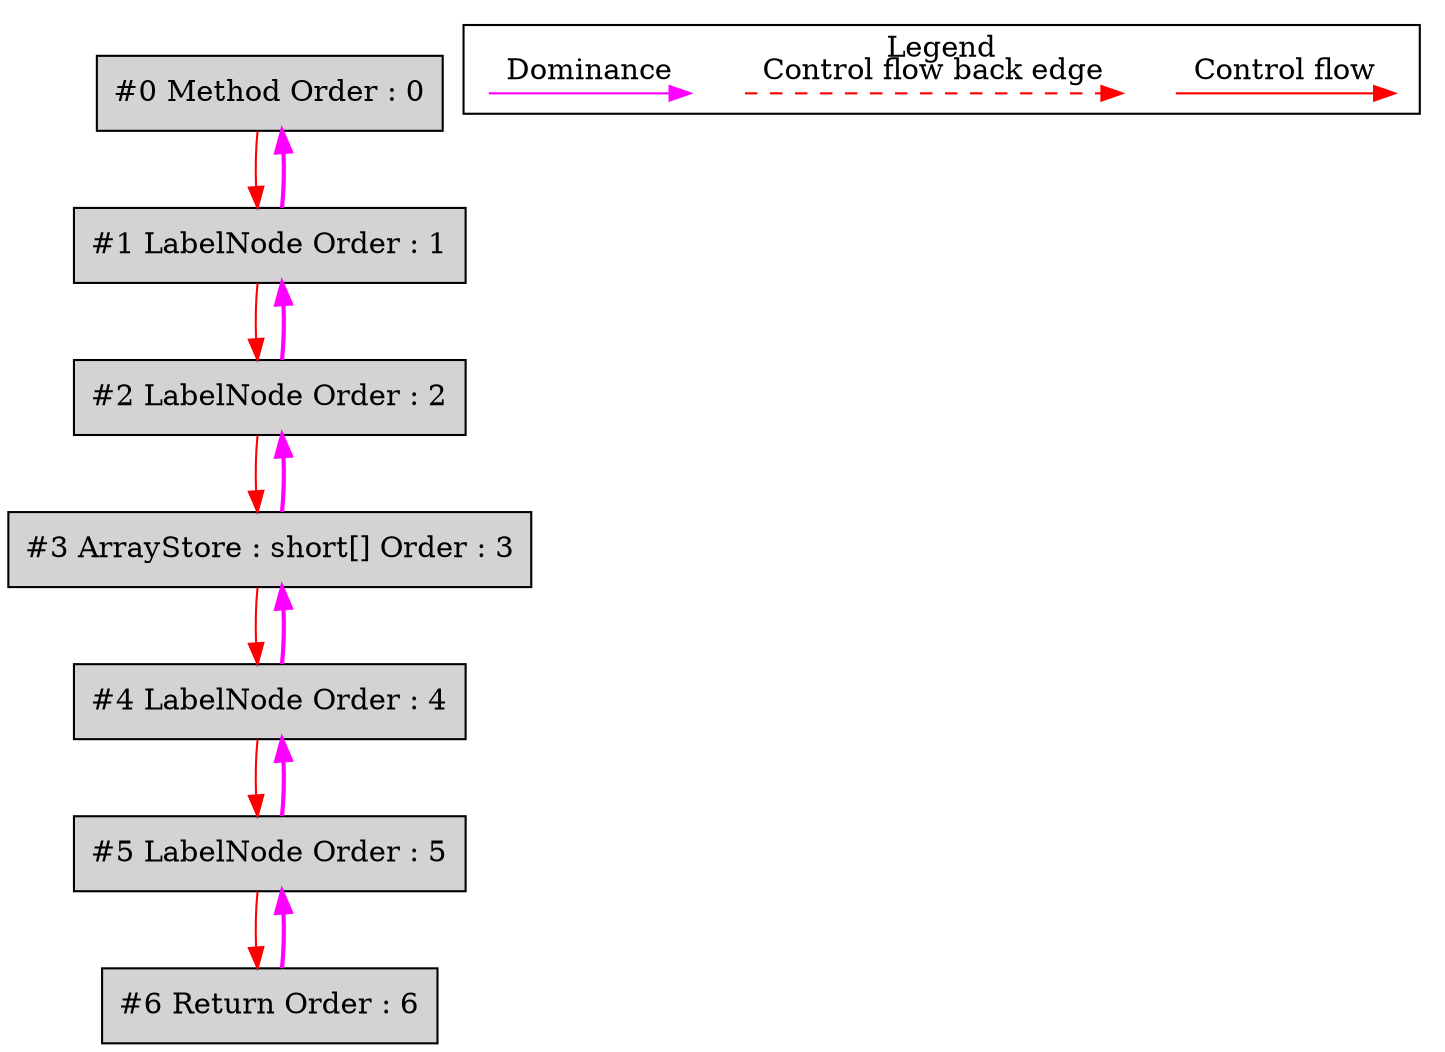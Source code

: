 digraph debugoutput {
 ordering="in";
 node0[label="#0 Method Order : 0",shape=box, fillcolor=lightgrey, style=filled];
 node1[label="#1 LabelNode Order : 1",shape=box, fillcolor=lightgrey, style=filled];
 node1 -> node0[dir="forward" color="fuchsia" penwidth="2"];
 node0 -> node1[labeldistance=2, color=red, fontcolor=red];
 node2[label="#2 LabelNode Order : 2",shape=box, fillcolor=lightgrey, style=filled];
 node2 -> node1[dir="forward" color="fuchsia" penwidth="2"];
 node1 -> node2[labeldistance=2, color=red, fontcolor=red];
 node3[label="#3 ArrayStore : short[] Order : 3",shape=box, fillcolor=lightgrey, style=filled];
 node3 -> node2[dir="forward" color="fuchsia" penwidth="2"];
 node2 -> node3[labeldistance=2, color=red, fontcolor=red];
 node4[label="#4 LabelNode Order : 4",shape=box, fillcolor=lightgrey, style=filled];
 node4 -> node3[dir="forward" color="fuchsia" penwidth="2"];
 node3 -> node4[labeldistance=2, color=red, fontcolor=red];
 node5[label="#5 LabelNode Order : 5",shape=box, fillcolor=lightgrey, style=filled];
 node5 -> node4[dir="forward" color="fuchsia" penwidth="2"];
 node4 -> node5[labeldistance=2, color=red, fontcolor=red];
 node6[label="#6 Return Order : 6",shape=box, fillcolor=lightgrey, style=filled];
 node6 -> node5[dir="forward" color="fuchsia" penwidth="2"];
 node5 -> node6[labeldistance=2, color=red, fontcolor=red];
 subgraph cluster_000 {
  label = "Legend";
  node [shape=point]
  {
   rank=same;
   c0 [style = invis];
   c1 [style = invis];
   c2 [style = invis];
   c3 [style = invis];
   d8 [style = invis];
   d9 [style = invis];

  }
  c0 -> c1 [label="Control flow", style=solid, color=red]
  c2 -> c3 [label="Control flow back edge", style=dashed, color=red]
  d8 -> d9 [label="Dominance", color=fuchsia, style=solid]
 }

}
